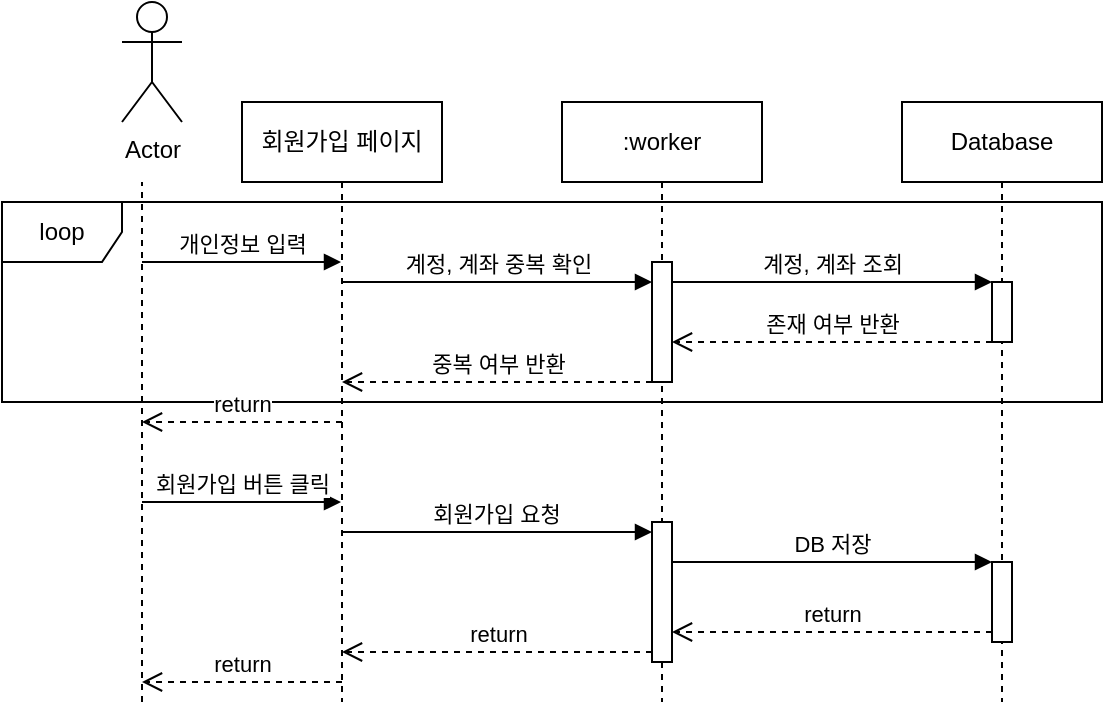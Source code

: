 <mxfile version="24.2.1" type="github" pages="6">
  <diagram name="1.1 회원가입" id="2YBvvXClWsGukQMizWep">
    <mxGraphModel dx="2004" dy="1614" grid="1" gridSize="10" guides="1" tooltips="1" connect="1" arrows="1" fold="1" page="1" pageScale="1" pageWidth="850" pageHeight="1100" math="0" shadow="0">
      <root>
        <mxCell id="0" />
        <mxCell id="1" parent="0" />
        <mxCell id="aM9ryv3xv72pqoxQDRHE-1" value="회원가입 페이지" style="shape=umlLifeline;perimeter=lifelinePerimeter;whiteSpace=wrap;html=1;container=0;dropTarget=0;collapsible=0;recursiveResize=0;outlineConnect=0;portConstraint=eastwest;newEdgeStyle={&quot;edgeStyle&quot;:&quot;elbowEdgeStyle&quot;,&quot;elbow&quot;:&quot;vertical&quot;,&quot;curved&quot;:0,&quot;rounded&quot;:0};" parent="1" vertex="1">
          <mxGeometry x="40" y="-40" width="100" height="300" as="geometry" />
        </mxCell>
        <mxCell id="aM9ryv3xv72pqoxQDRHE-5" value=":worker" style="shape=umlLifeline;perimeter=lifelinePerimeter;whiteSpace=wrap;html=1;container=0;dropTarget=0;collapsible=0;recursiveResize=0;outlineConnect=0;portConstraint=eastwest;newEdgeStyle={&quot;edgeStyle&quot;:&quot;elbowEdgeStyle&quot;,&quot;elbow&quot;:&quot;vertical&quot;,&quot;curved&quot;:0,&quot;rounded&quot;:0};" parent="1" vertex="1">
          <mxGeometry x="200" y="-40" width="100" height="300" as="geometry" />
        </mxCell>
        <mxCell id="ckNDyLoCHBgY_Wbh74-q-17" value="" style="html=1;points=[];perimeter=orthogonalPerimeter;outlineConnect=0;targetShapes=umlLifeline;portConstraint=eastwest;newEdgeStyle={&quot;edgeStyle&quot;:&quot;elbowEdgeStyle&quot;,&quot;elbow&quot;:&quot;vertical&quot;,&quot;curved&quot;:0,&quot;rounded&quot;:0};" vertex="1" parent="aM9ryv3xv72pqoxQDRHE-5">
          <mxGeometry x="45" y="80" width="10" height="60" as="geometry" />
        </mxCell>
        <mxCell id="ckNDyLoCHBgY_Wbh74-q-29" value="" style="html=1;points=[[0,0,0,0,5],[0,1,0,0,-5],[1,0,0,0,5],[1,1,0,0,-5]];perimeter=orthogonalPerimeter;outlineConnect=0;targetShapes=umlLifeline;portConstraint=eastwest;newEdgeStyle={&quot;curved&quot;:0,&quot;rounded&quot;:0};" vertex="1" parent="aM9ryv3xv72pqoxQDRHE-5">
          <mxGeometry x="45" y="210" width="10" height="70" as="geometry" />
        </mxCell>
        <mxCell id="ckNDyLoCHBgY_Wbh74-q-28" value="회원가입 버튼 클릭" style="html=1;verticalAlign=bottom;endArrow=block;curved=0;rounded=0;" edge="1" parent="aM9ryv3xv72pqoxQDRHE-5">
          <mxGeometry width="80" relative="1" as="geometry">
            <mxPoint x="-210" y="200" as="sourcePoint" />
            <mxPoint x="-110.5" y="200" as="targetPoint" />
          </mxGeometry>
        </mxCell>
        <mxCell id="ckNDyLoCHBgY_Wbh74-q-30" value="회원가입 요청" style="html=1;verticalAlign=bottom;endArrow=block;curved=0;rounded=0;entryX=0;entryY=0;entryDx=0;entryDy=5;" edge="1" target="ckNDyLoCHBgY_Wbh74-q-29" parent="aM9ryv3xv72pqoxQDRHE-5">
          <mxGeometry relative="1" as="geometry">
            <mxPoint x="-110.071" y="215" as="sourcePoint" />
          </mxGeometry>
        </mxCell>
        <mxCell id="ed0Q_3XIy1s2NTtVhkgW-1" value="Actor" style="shape=umlActor;verticalLabelPosition=bottom;verticalAlign=top;html=1;outlineConnect=0;" vertex="1" parent="1">
          <mxGeometry x="-20" y="-90" width="30" height="60" as="geometry" />
        </mxCell>
        <mxCell id="ckNDyLoCHBgY_Wbh74-q-7" value="" style="endArrow=none;dashed=1;html=1;rounded=0;" edge="1" parent="1">
          <mxGeometry width="50" height="50" relative="1" as="geometry">
            <mxPoint x="-10" y="260" as="sourcePoint" />
            <mxPoint x="-10" as="targetPoint" />
          </mxGeometry>
        </mxCell>
        <mxCell id="ckNDyLoCHBgY_Wbh74-q-10" value="Database" style="shape=umlLifeline;perimeter=lifelinePerimeter;whiteSpace=wrap;html=1;container=0;dropTarget=0;collapsible=0;recursiveResize=0;outlineConnect=0;portConstraint=eastwest;newEdgeStyle={&quot;edgeStyle&quot;:&quot;elbowEdgeStyle&quot;,&quot;elbow&quot;:&quot;vertical&quot;,&quot;curved&quot;:0,&quot;rounded&quot;:0};" vertex="1" parent="1">
          <mxGeometry x="370" y="-40" width="100" height="300" as="geometry" />
        </mxCell>
        <mxCell id="ckNDyLoCHBgY_Wbh74-q-23" value="" style="html=1;points=[];perimeter=orthogonalPerimeter;outlineConnect=0;targetShapes=umlLifeline;portConstraint=eastwest;newEdgeStyle={&quot;edgeStyle&quot;:&quot;elbowEdgeStyle&quot;,&quot;elbow&quot;:&quot;vertical&quot;,&quot;curved&quot;:0,&quot;rounded&quot;:0};" vertex="1" parent="ckNDyLoCHBgY_Wbh74-q-10">
          <mxGeometry x="45" y="90" width="10" height="30" as="geometry" />
        </mxCell>
        <mxCell id="ckNDyLoCHBgY_Wbh74-q-33" value="" style="html=1;points=[[0,0,0,0,5],[0,1,0,0,-5],[1,0,0,0,5],[1,1,0,0,-5]];perimeter=orthogonalPerimeter;outlineConnect=0;targetShapes=umlLifeline;portConstraint=eastwest;newEdgeStyle={&quot;curved&quot;:0,&quot;rounded&quot;:0};" vertex="1" parent="ckNDyLoCHBgY_Wbh74-q-10">
          <mxGeometry x="45" y="230" width="10" height="40" as="geometry" />
        </mxCell>
        <mxCell id="ckNDyLoCHBgY_Wbh74-q-15" value="개인정보 입력" style="html=1;verticalAlign=bottom;endArrow=block;curved=0;rounded=0;" edge="1" parent="1">
          <mxGeometry width="80" relative="1" as="geometry">
            <mxPoint x="-10" y="40" as="sourcePoint" />
            <mxPoint x="89.5" y="40" as="targetPoint" />
          </mxGeometry>
        </mxCell>
        <mxCell id="ckNDyLoCHBgY_Wbh74-q-20" value="계정, 계좌 중복 확인" style="html=1;verticalAlign=bottom;endArrow=block;curved=0;rounded=0;" edge="1" parent="1" target="ckNDyLoCHBgY_Wbh74-q-17">
          <mxGeometry width="80" relative="1" as="geometry">
            <mxPoint x="90" y="50" as="sourcePoint" />
            <mxPoint x="245" y="30" as="targetPoint" />
          </mxGeometry>
        </mxCell>
        <mxCell id="ckNDyLoCHBgY_Wbh74-q-22" value="계정, 계좌 조회" style="html=1;verticalAlign=bottom;endArrow=block;curved=0;rounded=0;" edge="1" parent="1">
          <mxGeometry width="80" relative="1" as="geometry">
            <mxPoint x="255" y="50" as="sourcePoint" />
            <mxPoint x="415" y="50" as="targetPoint" />
          </mxGeometry>
        </mxCell>
        <mxCell id="ckNDyLoCHBgY_Wbh74-q-24" value="존재 여부 반환" style="html=1;verticalAlign=bottom;endArrow=open;dashed=1;endSize=8;curved=0;rounded=0;" edge="1" parent="1">
          <mxGeometry relative="1" as="geometry">
            <mxPoint x="415" y="80" as="sourcePoint" />
            <mxPoint x="255" y="80" as="targetPoint" />
          </mxGeometry>
        </mxCell>
        <mxCell id="ckNDyLoCHBgY_Wbh74-q-25" value="중복 여부 반환" style="html=1;verticalAlign=bottom;endArrow=open;dashed=1;endSize=8;curved=0;rounded=0;" edge="1" parent="1">
          <mxGeometry relative="1" as="geometry">
            <mxPoint x="245" y="100" as="sourcePoint" />
            <mxPoint x="90" y="100" as="targetPoint" />
          </mxGeometry>
        </mxCell>
        <mxCell id="ckNDyLoCHBgY_Wbh74-q-27" value="loop" style="shape=umlFrame;whiteSpace=wrap;html=1;pointerEvents=0;" vertex="1" parent="1">
          <mxGeometry x="-80" y="10" width="550" height="100" as="geometry" />
        </mxCell>
        <mxCell id="ckNDyLoCHBgY_Wbh74-q-32" value="return" style="html=1;verticalAlign=bottom;endArrow=open;dashed=1;endSize=8;curved=0;rounded=0;" edge="1" parent="1">
          <mxGeometry relative="1" as="geometry">
            <mxPoint x="90" y="120" as="sourcePoint" />
            <mxPoint x="-10" y="120" as="targetPoint" />
          </mxGeometry>
        </mxCell>
        <mxCell id="ckNDyLoCHBgY_Wbh74-q-35" value="return" style="html=1;verticalAlign=bottom;endArrow=open;dashed=1;endSize=8;curved=0;rounded=0;exitX=0;exitY=1;exitDx=0;exitDy=-5;" edge="1" source="ckNDyLoCHBgY_Wbh74-q-33" parent="1" target="ckNDyLoCHBgY_Wbh74-q-29">
          <mxGeometry relative="1" as="geometry">
            <mxPoint x="345" y="245" as="targetPoint" />
          </mxGeometry>
        </mxCell>
        <mxCell id="ckNDyLoCHBgY_Wbh74-q-34" value="DB 저장" style="html=1;verticalAlign=bottom;endArrow=block;curved=0;rounded=0;entryX=0;entryY=0;entryDx=0;entryDy=5;exitX=1;exitY=0;exitDx=0;exitDy=5;exitPerimeter=0;" edge="1" parent="1">
          <mxGeometry relative="1" as="geometry">
            <mxPoint x="255" y="190" as="sourcePoint" />
            <mxPoint x="415" y="190" as="targetPoint" />
          </mxGeometry>
        </mxCell>
        <mxCell id="ckNDyLoCHBgY_Wbh74-q-31" value="return" style="html=1;verticalAlign=bottom;endArrow=open;dashed=1;endSize=8;curved=0;rounded=0;exitX=0;exitY=1;exitDx=0;exitDy=-5;" edge="1" source="ckNDyLoCHBgY_Wbh74-q-29" parent="1" target="aM9ryv3xv72pqoxQDRHE-1">
          <mxGeometry relative="1" as="geometry">
            <mxPoint x="89.929" y="245" as="targetPoint" />
          </mxGeometry>
        </mxCell>
        <mxCell id="ckNDyLoCHBgY_Wbh74-q-36" value="return" style="html=1;verticalAlign=bottom;endArrow=open;dashed=1;endSize=8;curved=0;rounded=0;" edge="1" parent="1">
          <mxGeometry relative="1" as="geometry">
            <mxPoint x="-10" y="250" as="targetPoint" />
            <mxPoint x="90" y="250" as="sourcePoint" />
          </mxGeometry>
        </mxCell>
      </root>
    </mxGraphModel>
  </diagram>
  <diagram id="SQ6tt-wiKdbiycdkhMV6" name="1.2 회원정보 수정">
    <mxGraphModel dx="1784" dy="1595" grid="1" gridSize="10" guides="1" tooltips="1" connect="1" arrows="1" fold="1" page="1" pageScale="1" pageWidth="827" pageHeight="1169" math="0" shadow="0">
      <root>
        <mxCell id="0" />
        <mxCell id="1" parent="0" />
        <mxCell id="_BMkVHDuaXssImeI2vgC-1" value="마이페이지" style="shape=umlLifeline;perimeter=lifelinePerimeter;whiteSpace=wrap;html=1;container=0;dropTarget=0;collapsible=0;recursiveResize=0;outlineConnect=0;portConstraint=eastwest;newEdgeStyle={&quot;edgeStyle&quot;:&quot;elbowEdgeStyle&quot;,&quot;elbow&quot;:&quot;vertical&quot;,&quot;curved&quot;:0,&quot;rounded&quot;:0};" vertex="1" parent="1">
          <mxGeometry x="40" y="-40" width="100" height="300" as="geometry" />
        </mxCell>
        <mxCell id="_BMkVHDuaXssImeI2vgC-2" value=":worker" style="shape=umlLifeline;perimeter=lifelinePerimeter;whiteSpace=wrap;html=1;container=0;dropTarget=0;collapsible=0;recursiveResize=0;outlineConnect=0;portConstraint=eastwest;newEdgeStyle={&quot;edgeStyle&quot;:&quot;elbowEdgeStyle&quot;,&quot;elbow&quot;:&quot;vertical&quot;,&quot;curved&quot;:0,&quot;rounded&quot;:0};" vertex="1" parent="1">
          <mxGeometry x="200" y="-40" width="100" height="310" as="geometry" />
        </mxCell>
        <mxCell id="_BMkVHDuaXssImeI2vgC-3" value="" style="html=1;points=[];perimeter=orthogonalPerimeter;outlineConnect=0;targetShapes=umlLifeline;portConstraint=eastwest;newEdgeStyle={&quot;edgeStyle&quot;:&quot;elbowEdgeStyle&quot;,&quot;elbow&quot;:&quot;vertical&quot;,&quot;curved&quot;:0,&quot;rounded&quot;:0};" vertex="1" parent="_BMkVHDuaXssImeI2vgC-2">
          <mxGeometry x="45" y="90" width="10" height="140" as="geometry" />
        </mxCell>
        <mxCell id="_BMkVHDuaXssImeI2vgC-4" value="Actor" style="shape=umlActor;verticalLabelPosition=bottom;verticalAlign=top;html=1;outlineConnect=0;" vertex="1" parent="1">
          <mxGeometry x="-20" y="-90" width="30" height="60" as="geometry" />
        </mxCell>
        <mxCell id="_BMkVHDuaXssImeI2vgC-5" value="" style="endArrow=none;dashed=1;html=1;rounded=0;" edge="1" parent="1">
          <mxGeometry width="50" height="50" relative="1" as="geometry">
            <mxPoint x="-10" y="260" as="sourcePoint" />
            <mxPoint x="-10" as="targetPoint" />
          </mxGeometry>
        </mxCell>
        <mxCell id="_BMkVHDuaXssImeI2vgC-6" value="Database" style="shape=umlLifeline;perimeter=lifelinePerimeter;whiteSpace=wrap;html=1;container=0;dropTarget=0;collapsible=0;recursiveResize=0;outlineConnect=0;portConstraint=eastwest;newEdgeStyle={&quot;edgeStyle&quot;:&quot;elbowEdgeStyle&quot;,&quot;elbow&quot;:&quot;vertical&quot;,&quot;curved&quot;:0,&quot;rounded&quot;:0};" vertex="1" parent="1">
          <mxGeometry x="370" y="-40" width="100" height="300" as="geometry" />
        </mxCell>
        <mxCell id="_BMkVHDuaXssImeI2vgC-7" value="" style="html=1;points=[];perimeter=orthogonalPerimeter;outlineConnect=0;targetShapes=umlLifeline;portConstraint=eastwest;newEdgeStyle={&quot;edgeStyle&quot;:&quot;elbowEdgeStyle&quot;,&quot;elbow&quot;:&quot;vertical&quot;,&quot;curved&quot;:0,&quot;rounded&quot;:0};" vertex="1" parent="_BMkVHDuaXssImeI2vgC-6">
          <mxGeometry x="45" y="100" width="10" height="30" as="geometry" />
        </mxCell>
        <mxCell id="_BMkVHDuaXssImeI2vgC-10" value="pw 일치 여부 및&lt;br&gt;중복 여부 확인" style="html=1;verticalAlign=bottom;endArrow=block;curved=0;rounded=0;" edge="1" parent="_BMkVHDuaXssImeI2vgC-6">
          <mxGeometry width="80" relative="1" as="geometry">
            <mxPoint x="-115" y="100" as="sourcePoint" />
            <mxPoint x="45" y="100" as="targetPoint" />
          </mxGeometry>
        </mxCell>
        <mxCell id="_BMkVHDuaXssImeI2vgC-11" value="일치 여부 반환" style="html=1;verticalAlign=bottom;endArrow=open;dashed=1;endSize=8;curved=0;rounded=0;" edge="1" parent="_BMkVHDuaXssImeI2vgC-6">
          <mxGeometry relative="1" as="geometry">
            <mxPoint x="45" y="130" as="sourcePoint" />
            <mxPoint x="-115" y="130" as="targetPoint" />
          </mxGeometry>
        </mxCell>
        <mxCell id="_BMkVHDuaXssImeI2vgC-18" value="" style="html=1;points=[[0,0,0,0,5],[0,1,0,0,-5],[1,0,0,0,5],[1,1,0,0,-5]];perimeter=orthogonalPerimeter;outlineConnect=0;targetShapes=umlLifeline;portConstraint=eastwest;newEdgeStyle={&quot;curved&quot;:0,&quot;rounded&quot;:0};" vertex="1" parent="_BMkVHDuaXssImeI2vgC-6">
          <mxGeometry x="45" y="180" width="10" height="40" as="geometry" />
        </mxCell>
        <mxCell id="_BMkVHDuaXssImeI2vgC-8" value="변경 정보 및 &lt;br&gt;기존 pw 입력" style="html=1;verticalAlign=bottom;endArrow=block;curved=0;rounded=0;" edge="1" parent="1">
          <mxGeometry x="-0.001" width="80" relative="1" as="geometry">
            <mxPoint x="-10" y="40" as="sourcePoint" />
            <mxPoint x="89.5" y="40" as="targetPoint" />
            <mxPoint as="offset" />
          </mxGeometry>
        </mxCell>
        <mxCell id="_BMkVHDuaXssImeI2vgC-9" value="입력한 정보 확인" style="html=1;verticalAlign=bottom;endArrow=block;curved=0;rounded=0;" edge="1" parent="1">
          <mxGeometry width="80" relative="1" as="geometry">
            <mxPoint x="90" y="50" as="sourcePoint" />
            <mxPoint x="245" y="50" as="targetPoint" />
          </mxGeometry>
        </mxCell>
        <mxCell id="_BMkVHDuaXssImeI2vgC-13" value="return" style="html=1;verticalAlign=bottom;endArrow=open;dashed=1;endSize=8;curved=0;rounded=0;" edge="1" parent="1">
          <mxGeometry relative="1" as="geometry">
            <mxPoint x="90" y="210" as="sourcePoint" />
            <mxPoint x="-10" y="210" as="targetPoint" />
          </mxGeometry>
        </mxCell>
        <mxCell id="_BMkVHDuaXssImeI2vgC-15" value="loop" style="shape=umlFrame;whiteSpace=wrap;html=1;pointerEvents=0;" vertex="1" parent="1">
          <mxGeometry x="-90" y="10" width="570" height="100" as="geometry" />
        </mxCell>
        <mxCell id="_BMkVHDuaXssImeI2vgC-16" value="return" style="html=1;verticalAlign=bottom;endArrow=open;dashed=1;endSize=8;curved=0;rounded=0;" edge="1" parent="1">
          <mxGeometry relative="1" as="geometry">
            <mxPoint x="245" y="190" as="sourcePoint" />
            <mxPoint x="89.929" y="190" as="targetPoint" />
          </mxGeometry>
        </mxCell>
        <mxCell id="_BMkVHDuaXssImeI2vgC-17" value="변경사항 적용" style="html=1;verticalAlign=bottom;endArrow=block;curved=0;rounded=0;" edge="1" parent="1" target="_BMkVHDuaXssImeI2vgC-3">
          <mxGeometry width="80" relative="1" as="geometry">
            <mxPoint x="90" y="130" as="sourcePoint" />
            <mxPoint x="250" y="130" as="targetPoint" />
          </mxGeometry>
        </mxCell>
        <mxCell id="_BMkVHDuaXssImeI2vgC-19" value="번경사항 저장" style="html=1;verticalAlign=bottom;endArrow=block;curved=0;rounded=0;entryX=0;entryY=0;entryDx=0;entryDy=5;" edge="1" target="_BMkVHDuaXssImeI2vgC-18" parent="1" source="_BMkVHDuaXssImeI2vgC-3">
          <mxGeometry relative="1" as="geometry">
            <mxPoint x="355" y="135" as="sourcePoint" />
            <mxPoint as="offset" />
          </mxGeometry>
        </mxCell>
        <mxCell id="_BMkVHDuaXssImeI2vgC-20" value="return" style="html=1;verticalAlign=bottom;endArrow=open;dashed=1;endSize=8;curved=0;rounded=0;exitX=0;exitY=1;exitDx=0;exitDy=-5;" edge="1" source="_BMkVHDuaXssImeI2vgC-18" parent="1" target="_BMkVHDuaXssImeI2vgC-3">
          <mxGeometry relative="1" as="geometry">
            <mxPoint x="355" y="205" as="targetPoint" />
          </mxGeometry>
        </mxCell>
      </root>
    </mxGraphModel>
  </diagram>
  <diagram id="-i3My-iQJWL3KqFNr2Cl" name="1.3 자격증 등록">
    <mxGraphModel dx="1981" dy="1683" grid="1" gridSize="10" guides="1" tooltips="1" connect="1" arrows="1" fold="1" page="1" pageScale="1" pageWidth="827" pageHeight="1169" math="0" shadow="0">
      <root>
        <mxCell id="0" />
        <mxCell id="1" parent="0" />
        <mxCell id="9bwsySosoDlY9AkVrPqH-1" value="마이페이지" style="shape=umlLifeline;perimeter=lifelinePerimeter;whiteSpace=wrap;html=1;container=0;dropTarget=0;collapsible=0;recursiveResize=0;outlineConnect=0;portConstraint=eastwest;newEdgeStyle={&quot;edgeStyle&quot;:&quot;elbowEdgeStyle&quot;,&quot;elbow&quot;:&quot;vertical&quot;,&quot;curved&quot;:0,&quot;rounded&quot;:0};" vertex="1" parent="1">
          <mxGeometry x="40" y="-40" width="100" height="390" as="geometry" />
        </mxCell>
        <mxCell id="9bwsySosoDlY9AkVrPqH-2" value=":certification" style="shape=umlLifeline;perimeter=lifelinePerimeter;whiteSpace=wrap;html=1;container=0;dropTarget=0;collapsible=0;recursiveResize=0;outlineConnect=0;portConstraint=eastwest;newEdgeStyle={&quot;edgeStyle&quot;:&quot;elbowEdgeStyle&quot;,&quot;elbow&quot;:&quot;vertical&quot;,&quot;curved&quot;:0,&quot;rounded&quot;:0};" vertex="1" parent="1">
          <mxGeometry x="210" y="-40" width="100" height="390" as="geometry" />
        </mxCell>
        <mxCell id="9bwsySosoDlY9AkVrPqH-3" value="" style="html=1;points=[[0,0,0,0,5],[0,1,0,0,-5],[1,0,0,0,5],[1,1,0,0,-5]];perimeter=orthogonalPerimeter;outlineConnect=0;targetShapes=umlLifeline;portConstraint=eastwest;newEdgeStyle={&quot;curved&quot;:0,&quot;rounded&quot;:0};" vertex="1" parent="9bwsySosoDlY9AkVrPqH-2">
          <mxGeometry x="45" y="150" width="10" height="60" as="geometry" />
        </mxCell>
        <mxCell id="9bwsySosoDlY9AkVrPqH-27" value="" style="html=1;points=[[0,0,0,0,5],[0,1,0,0,-5],[1,0,0,0,5],[1,1,0,0,-5]];perimeter=orthogonalPerimeter;outlineConnect=0;targetShapes=umlLifeline;portConstraint=eastwest;newEdgeStyle={&quot;curved&quot;:0,&quot;rounded&quot;:0};" vertex="1" parent="9bwsySosoDlY9AkVrPqH-2">
          <mxGeometry x="45" y="270" width="10" height="80" as="geometry" />
        </mxCell>
        <mxCell id="9bwsySosoDlY9AkVrPqH-4" value="Actor" style="shape=umlActor;verticalLabelPosition=bottom;verticalAlign=top;html=1;outlineConnect=0;" vertex="1" parent="1">
          <mxGeometry x="-50" y="-90" width="30" height="60" as="geometry" />
        </mxCell>
        <mxCell id="9bwsySosoDlY9AkVrPqH-5" value="" style="endArrow=none;dashed=1;html=1;rounded=0;" edge="1" parent="1">
          <mxGeometry width="50" height="50" relative="1" as="geometry">
            <mxPoint x="-40" y="350" as="sourcePoint" />
            <mxPoint x="-40" as="targetPoint" />
          </mxGeometry>
        </mxCell>
        <mxCell id="9bwsySosoDlY9AkVrPqH-6" value="Database" style="shape=umlLifeline;whiteSpace=wrap;html=1;container=0;dropTarget=0;collapsible=0;recursiveResize=0;outlineConnect=0;portConstraint=eastwest;newEdgeStyle={&quot;curved&quot;:0,&quot;rounded&quot;:0};points=[[0,0,0,0,5],[0,1,0,0,-5],[1,0,0,0,5],[1,1,0,0,-5]];perimeter=rectanglePerimeter;targetShapes=umlLifeline;participant=label;" vertex="1" parent="1">
          <mxGeometry x="490" y="-40" width="100" height="350" as="geometry" />
        </mxCell>
        <mxCell id="9bwsySosoDlY9AkVrPqH-21" value="" style="html=1;points=[[0,0,0,0,5],[0,1,0,0,-5],[1,0,0,0,5],[1,1,0,0,-5]];perimeter=orthogonalPerimeter;outlineConnect=0;targetShapes=umlLifeline;portConstraint=eastwest;newEdgeStyle={&quot;curved&quot;:0,&quot;rounded&quot;:0};" vertex="1" parent="9bwsySosoDlY9AkVrPqH-6">
          <mxGeometry x="45" y="160" width="10" height="40" as="geometry" />
        </mxCell>
        <mxCell id="9bwsySosoDlY9AkVrPqH-33" value="" style="html=1;points=[[0,0,0,0,5],[0,1,0,0,-5],[1,0,0,0,5],[1,1,0,0,-5]];perimeter=orthogonalPerimeter;outlineConnect=0;targetShapes=umlLifeline;portConstraint=eastwest;newEdgeStyle={&quot;curved&quot;:0,&quot;rounded&quot;:0};" vertex="1" parent="9bwsySosoDlY9AkVrPqH-6">
          <mxGeometry x="45" y="300" width="10" height="30" as="geometry" />
        </mxCell>
        <mxCell id="9bwsySosoDlY9AkVrPqH-8" value="&#39;나의 자격증&#39; 클릭" style="html=1;verticalAlign=bottom;endArrow=block;curved=0;rounded=0;" edge="1" parent="1">
          <mxGeometry width="80" relative="1" as="geometry">
            <mxPoint x="-40" y="30" as="sourcePoint" />
            <mxPoint x="89.5" y="30" as="targetPoint" />
          </mxGeometry>
        </mxCell>
        <mxCell id="9bwsySosoDlY9AkVrPqH-9" value="자격증 정보 이동" style="html=1;verticalAlign=bottom;endArrow=block;curved=0;rounded=0;" edge="1" parent="1">
          <mxGeometry width="80" relative="1" as="geometry">
            <mxPoint x="90" y="60" as="sourcePoint" />
            <mxPoint x="-40" y="60" as="targetPoint" />
          </mxGeometry>
        </mxCell>
        <mxCell id="9bwsySosoDlY9AkVrPqH-10" value="자격증 조회" style="html=1;verticalAlign=bottom;endArrow=block;curved=0;rounded=0;" edge="1" parent="1" target="9bwsySosoDlY9AkVrPqH-1">
          <mxGeometry width="80" relative="1" as="geometry">
            <mxPoint x="-40" y="100" as="sourcePoint" />
            <mxPoint x="40" y="100" as="targetPoint" />
          </mxGeometry>
        </mxCell>
        <mxCell id="9bwsySosoDlY9AkVrPqH-11" value="자격증 목록 조회 요청" style="html=1;verticalAlign=bottom;endArrow=block;curved=0;rounded=0;entryX=0;entryY=0;entryDx=0;entryDy=5;" edge="1" parent="1" source="9bwsySosoDlY9AkVrPqH-1" target="9bwsySosoDlY9AkVrPqH-3">
          <mxGeometry relative="1" as="geometry">
            <mxPoint x="175" y="115" as="sourcePoint" />
          </mxGeometry>
        </mxCell>
        <mxCell id="9bwsySosoDlY9AkVrPqH-12" value="자격증 목록 반환" style="html=1;verticalAlign=bottom;endArrow=open;dashed=1;endSize=8;curved=0;rounded=0;exitX=0;exitY=1;exitDx=0;exitDy=-5;" edge="1" parent="1" source="9bwsySosoDlY9AkVrPqH-3" target="9bwsySosoDlY9AkVrPqH-1">
          <mxGeometry relative="1" as="geometry">
            <mxPoint x="175" y="185" as="targetPoint" />
          </mxGeometry>
        </mxCell>
        <mxCell id="9bwsySosoDlY9AkVrPqH-17" value=":worker" style="shape=umlLifeline;perimeter=lifelinePerimeter;whiteSpace=wrap;html=1;container=0;dropTarget=0;collapsible=0;recursiveResize=0;outlineConnect=0;portConstraint=eastwest;newEdgeStyle={&quot;edgeStyle&quot;:&quot;elbowEdgeStyle&quot;,&quot;elbow&quot;:&quot;vertical&quot;,&quot;curved&quot;:0,&quot;rounded&quot;:0};" vertex="1" parent="1">
          <mxGeometry x="370" y="190" width="100" height="130" as="geometry" />
        </mxCell>
        <mxCell id="9bwsySosoDlY9AkVrPqH-30" value="" style="html=1;points=[[0,0,0,0,5],[0,1,0,0,-5],[1,0,0,0,5],[1,1,0,0,-5]];perimeter=orthogonalPerimeter;outlineConnect=0;targetShapes=umlLifeline;portConstraint=eastwest;newEdgeStyle={&quot;curved&quot;:0,&quot;rounded&quot;:0};" vertex="1" parent="9bwsySosoDlY9AkVrPqH-17">
          <mxGeometry x="45" y="60" width="10" height="50" as="geometry" />
        </mxCell>
        <mxCell id="9bwsySosoDlY9AkVrPqH-22" value="자격증 목록 조회" style="html=1;verticalAlign=bottom;endArrow=block;curved=0;rounded=0;entryX=0;entryY=0;entryDx=0;entryDy=5;" edge="1" target="9bwsySosoDlY9AkVrPqH-21" parent="1" source="9bwsySosoDlY9AkVrPqH-3">
          <mxGeometry relative="1" as="geometry">
            <mxPoint x="410" y="80" as="sourcePoint" />
          </mxGeometry>
        </mxCell>
        <mxCell id="9bwsySosoDlY9AkVrPqH-23" value="return" style="html=1;verticalAlign=bottom;endArrow=open;dashed=1;endSize=8;curved=0;rounded=0;exitX=0;exitY=1;exitDx=0;exitDy=-5;" edge="1" source="9bwsySosoDlY9AkVrPqH-21" parent="1" target="9bwsySosoDlY9AkVrPqH-3">
          <mxGeometry relative="1" as="geometry">
            <mxPoint x="410" y="150" as="targetPoint" />
          </mxGeometry>
        </mxCell>
        <mxCell id="9bwsySosoDlY9AkVrPqH-24" value="show" style="html=1;verticalAlign=bottom;endArrow=open;dashed=1;endSize=8;curved=0;rounded=0;" edge="1" parent="1">
          <mxGeometry relative="1" as="geometry">
            <mxPoint x="90" y="180" as="sourcePoint" />
            <mxPoint x="-40" y="180" as="targetPoint" />
          </mxGeometry>
        </mxCell>
        <mxCell id="9bwsySosoDlY9AkVrPqH-26" value="자격증 선택" style="html=1;verticalAlign=bottom;endArrow=block;curved=0;rounded=0;" edge="1" parent="1">
          <mxGeometry width="80" relative="1" as="geometry">
            <mxPoint x="-40" y="220" as="sourcePoint" />
            <mxPoint x="90" y="220" as="targetPoint" />
          </mxGeometry>
        </mxCell>
        <mxCell id="9bwsySosoDlY9AkVrPqH-29" value="return" style="html=1;verticalAlign=bottom;endArrow=open;dashed=1;endSize=8;curved=0;rounded=0;exitX=0;exitY=1;exitDx=0;exitDy=-5;" edge="1" source="9bwsySosoDlY9AkVrPqH-27" parent="1" target="9bwsySosoDlY9AkVrPqH-1">
          <mxGeometry relative="1" as="geometry">
            <mxPoint x="175" y="265" as="targetPoint" />
          </mxGeometry>
        </mxCell>
        <mxCell id="9bwsySosoDlY9AkVrPqH-28" value="자격증 조회" style="html=1;verticalAlign=bottom;endArrow=block;curved=0;rounded=0;entryX=0;entryY=0;entryDx=0;entryDy=5;" edge="1" target="9bwsySosoDlY9AkVrPqH-27" parent="1" source="9bwsySosoDlY9AkVrPqH-1">
          <mxGeometry relative="1" as="geometry">
            <mxPoint x="175" y="195" as="sourcePoint" />
          </mxGeometry>
        </mxCell>
        <mxCell id="9bwsySosoDlY9AkVrPqH-31" value="해당 회원에 자격증 추가" style="html=1;verticalAlign=bottom;endArrow=block;curved=0;rounded=0;entryX=0;entryY=0;entryDx=0;entryDy=5;" edge="1" target="9bwsySosoDlY9AkVrPqH-30" parent="1" source="9bwsySosoDlY9AkVrPqH-27">
          <mxGeometry relative="1" as="geometry">
            <mxPoint x="315" y="255" as="sourcePoint" />
          </mxGeometry>
        </mxCell>
        <mxCell id="9bwsySosoDlY9AkVrPqH-32" value="return" style="html=1;verticalAlign=bottom;endArrow=open;dashed=1;endSize=8;curved=0;rounded=0;exitX=0;exitY=1;exitDx=0;exitDy=-5;" edge="1" source="9bwsySosoDlY9AkVrPqH-30" parent="1" target="9bwsySosoDlY9AkVrPqH-27">
          <mxGeometry relative="1" as="geometry">
            <mxPoint x="320" y="290" as="targetPoint" />
          </mxGeometry>
        </mxCell>
        <mxCell id="9bwsySosoDlY9AkVrPqH-34" value="회원에 자격증&lt;br&gt;정보 저장" style="html=1;verticalAlign=bottom;endArrow=block;curved=0;rounded=0;entryX=0;entryY=0;entryDx=0;entryDy=5;" edge="1" target="9bwsySosoDlY9AkVrPqH-33" parent="1" source="9bwsySosoDlY9AkVrPqH-30">
          <mxGeometry relative="1" as="geometry">
            <mxPoint x="465" y="265" as="sourcePoint" />
          </mxGeometry>
        </mxCell>
        <mxCell id="9bwsySosoDlY9AkVrPqH-35" value="return" style="html=1;verticalAlign=bottom;endArrow=open;dashed=1;endSize=8;curved=0;rounded=0;exitX=0;exitY=1;exitDx=0;exitDy=-5;" edge="1" source="9bwsySosoDlY9AkVrPqH-33" parent="1" target="9bwsySosoDlY9AkVrPqH-30">
          <mxGeometry relative="1" as="geometry">
            <mxPoint x="465" y="335" as="targetPoint" />
          </mxGeometry>
        </mxCell>
        <mxCell id="9bwsySosoDlY9AkVrPqH-37" value="return" style="html=1;verticalAlign=bottom;endArrow=open;dashed=1;endSize=8;curved=0;rounded=0;" edge="1" parent="1">
          <mxGeometry x="-0.003" relative="1" as="geometry">
            <mxPoint x="90" y="330" as="sourcePoint" />
            <mxPoint x="-40" y="330" as="targetPoint" />
            <mxPoint as="offset" />
          </mxGeometry>
        </mxCell>
      </root>
    </mxGraphModel>
  </diagram>
  <diagram id="GWzl4jGDgIThn4sj-1cx" name="1.4 등록한 자격증 삭제">
    <mxGraphModel dx="1784" dy="1595" grid="1" gridSize="10" guides="1" tooltips="1" connect="1" arrows="1" fold="1" page="1" pageScale="1" pageWidth="827" pageHeight="1169" math="0" shadow="0">
      <root>
        <mxCell id="0" />
        <mxCell id="1" parent="0" />
        <mxCell id="kvHhIxwmBRfnykGE0e7Z-1" value="마이페이지" style="shape=umlLifeline;perimeter=lifelinePerimeter;whiteSpace=wrap;html=1;container=0;dropTarget=0;collapsible=0;recursiveResize=0;outlineConnect=0;portConstraint=eastwest;newEdgeStyle={&quot;edgeStyle&quot;:&quot;elbowEdgeStyle&quot;,&quot;elbow&quot;:&quot;vertical&quot;,&quot;curved&quot;:0,&quot;rounded&quot;:0};" vertex="1" parent="1">
          <mxGeometry x="40" y="-40" width="100" height="560" as="geometry" />
        </mxCell>
        <mxCell id="kvHhIxwmBRfnykGE0e7Z-2" value=":certification" style="shape=umlLifeline;perimeter=lifelinePerimeter;whiteSpace=wrap;html=1;container=0;dropTarget=0;collapsible=0;recursiveResize=0;outlineConnect=0;portConstraint=eastwest;newEdgeStyle={&quot;edgeStyle&quot;:&quot;elbowEdgeStyle&quot;,&quot;elbow&quot;:&quot;vertical&quot;,&quot;curved&quot;:0,&quot;rounded&quot;:0};" vertex="1" parent="1">
          <mxGeometry x="350" y="-40" width="100" height="560" as="geometry" />
        </mxCell>
        <mxCell id="kvHhIxwmBRfnykGE0e7Z-35" value="" style="html=1;points=[[0,0,0,0,5],[0,1,0,0,-5],[1,0,0,0,5],[1,1,0,0,-5]];perimeter=orthogonalPerimeter;outlineConnect=0;targetShapes=umlLifeline;portConstraint=eastwest;newEdgeStyle={&quot;curved&quot;:0,&quot;rounded&quot;:0};" vertex="1" parent="kvHhIxwmBRfnykGE0e7Z-2">
          <mxGeometry x="45" y="171.25" width="10" height="58.75" as="geometry" />
        </mxCell>
        <mxCell id="kvHhIxwmBRfnykGE0e7Z-36" value="등록한 자격증 정보 조회" style="html=1;verticalAlign=bottom;endArrow=block;curved=0;rounded=0;entryX=0;entryY=0;entryDx=0;entryDy=5;" edge="1" target="kvHhIxwmBRfnykGE0e7Z-35" parent="kvHhIxwmBRfnykGE0e7Z-2">
          <mxGeometry relative="1" as="geometry">
            <mxPoint x="-95" y="176.25" as="sourcePoint" />
          </mxGeometry>
        </mxCell>
        <mxCell id="kvHhIxwmBRfnykGE0e7Z-5" value="Actor" style="shape=umlActor;verticalLabelPosition=bottom;verticalAlign=top;html=1;outlineConnect=0;" vertex="1" parent="1">
          <mxGeometry x="-50" y="-90" width="30" height="60" as="geometry" />
        </mxCell>
        <mxCell id="kvHhIxwmBRfnykGE0e7Z-6" value="" style="endArrow=none;dashed=1;html=1;rounded=0;" edge="1" parent="1">
          <mxGeometry width="50" height="50" relative="1" as="geometry">
            <mxPoint x="-40" y="520" as="sourcePoint" />
            <mxPoint x="-40" as="targetPoint" />
          </mxGeometry>
        </mxCell>
        <mxCell id="kvHhIxwmBRfnykGE0e7Z-7" value="Database" style="shape=umlLifeline;whiteSpace=wrap;html=1;container=0;dropTarget=0;collapsible=0;recursiveResize=0;outlineConnect=0;portConstraint=eastwest;newEdgeStyle={&quot;curved&quot;:0,&quot;rounded&quot;:0};points=[[0,0,0,0,5],[0,1,0,0,-5],[1,0,0,0,5],[1,1,0,0,-5]];perimeter=rectanglePerimeter;targetShapes=umlLifeline;participant=label;" vertex="1" parent="1">
          <mxGeometry x="490" y="-40" width="100" height="560" as="geometry" />
        </mxCell>
        <mxCell id="kvHhIxwmBRfnykGE0e7Z-38" value="" style="html=1;points=[[0,0,0,0,5],[0,1,0,0,-5],[1,0,0,0,5],[1,1,0,0,-5]];perimeter=orthogonalPerimeter;outlineConnect=0;targetShapes=umlLifeline;portConstraint=eastwest;newEdgeStyle={&quot;curved&quot;:0,&quot;rounded&quot;:0};" vertex="1" parent="kvHhIxwmBRfnykGE0e7Z-7">
          <mxGeometry x="45" y="183.13" width="10" height="35" as="geometry" />
        </mxCell>
        <mxCell id="kvHhIxwmBRfnykGE0e7Z-46" value="" style="html=1;points=[[0,0,0,0,5],[0,1,0,0,-5],[1,0,0,0,5],[1,1,0,0,-5]];perimeter=orthogonalPerimeter;outlineConnect=0;targetShapes=umlLifeline;portConstraint=eastwest;newEdgeStyle={&quot;curved&quot;:0,&quot;rounded&quot;:0};" vertex="1" parent="kvHhIxwmBRfnykGE0e7Z-7">
          <mxGeometry x="45" y="340" width="10" height="50" as="geometry" />
        </mxCell>
        <mxCell id="kvHhIxwmBRfnykGE0e7Z-10" value="&#39;나의 자격증&#39; 클릭" style="html=1;verticalAlign=bottom;endArrow=block;curved=0;rounded=0;" edge="1" parent="1">
          <mxGeometry width="80" relative="1" as="geometry">
            <mxPoint x="-40" y="30" as="sourcePoint" />
            <mxPoint x="89.5" y="30" as="targetPoint" />
          </mxGeometry>
        </mxCell>
        <mxCell id="kvHhIxwmBRfnykGE0e7Z-11" value="자격증 정보 이동" style="html=1;verticalAlign=bottom;endArrow=block;curved=0;rounded=0;" edge="1" parent="1">
          <mxGeometry width="80" relative="1" as="geometry">
            <mxPoint x="90" y="60" as="sourcePoint" />
            <mxPoint x="-40" y="60" as="targetPoint" />
          </mxGeometry>
        </mxCell>
        <mxCell id="kvHhIxwmBRfnykGE0e7Z-28" value=":worker" style="shape=umlLifeline;perimeter=lifelinePerimeter;whiteSpace=wrap;html=1;container=0;dropTarget=0;collapsible=0;recursiveResize=0;outlineConnect=0;portConstraint=eastwest;newEdgeStyle={&quot;edgeStyle&quot;:&quot;elbowEdgeStyle&quot;,&quot;elbow&quot;:&quot;vertical&quot;,&quot;curved&quot;:0,&quot;rounded&quot;:0};" vertex="1" parent="1">
          <mxGeometry x="200" y="-40" width="100" height="560" as="geometry" />
        </mxCell>
        <mxCell id="kvHhIxwmBRfnykGE0e7Z-32" value="" style="html=1;points=[[0,0,0,0,5],[0,1,0,0,-5],[1,0,0,0,5],[1,1,0,0,-5]];perimeter=orthogonalPerimeter;outlineConnect=0;targetShapes=umlLifeline;portConstraint=eastwest;newEdgeStyle={&quot;curved&quot;:0,&quot;rounded&quot;:0};" vertex="1" parent="kvHhIxwmBRfnykGE0e7Z-28">
          <mxGeometry x="45" y="155" width="10" height="95" as="geometry" />
        </mxCell>
        <mxCell id="kvHhIxwmBRfnykGE0e7Z-43" value="" style="html=1;points=[[0,0,0,0,5],[0,1,0,0,-5],[1,0,0,0,5],[1,1,0,0,-5]];perimeter=orthogonalPerimeter;outlineConnect=0;targetShapes=umlLifeline;portConstraint=eastwest;newEdgeStyle={&quot;curved&quot;:0,&quot;rounded&quot;:0};" vertex="1" parent="kvHhIxwmBRfnykGE0e7Z-28">
          <mxGeometry x="45" y="330" width="10" height="80" as="geometry" />
        </mxCell>
        <mxCell id="kvHhIxwmBRfnykGE0e7Z-29" value="등록한 자격증 조회" style="html=1;verticalAlign=bottom;endArrow=block;curved=0;rounded=0;" edge="1" parent="1">
          <mxGeometry width="80" relative="1" as="geometry">
            <mxPoint x="-40" y="100" as="sourcePoint" />
            <mxPoint x="89.5" y="100" as="targetPoint" />
          </mxGeometry>
        </mxCell>
        <mxCell id="kvHhIxwmBRfnykGE0e7Z-33" value="등록한 자격증 조회" style="html=1;verticalAlign=bottom;endArrow=block;curved=0;rounded=0;entryX=0;entryY=0;entryDx=0;entryDy=5;" edge="1" target="kvHhIxwmBRfnykGE0e7Z-32" parent="1" source="kvHhIxwmBRfnykGE0e7Z-1">
          <mxGeometry relative="1" as="geometry">
            <mxPoint x="140" y="85" as="sourcePoint" />
          </mxGeometry>
        </mxCell>
        <mxCell id="kvHhIxwmBRfnykGE0e7Z-34" value="return" style="html=1;verticalAlign=bottom;endArrow=open;dashed=1;endSize=8;curved=0;rounded=0;exitX=0;exitY=1;exitDx=0;exitDy=-5;" edge="1" source="kvHhIxwmBRfnykGE0e7Z-32" parent="1" target="kvHhIxwmBRfnykGE0e7Z-1">
          <mxGeometry relative="1" as="geometry">
            <mxPoint x="140" y="155" as="targetPoint" />
          </mxGeometry>
        </mxCell>
        <mxCell id="kvHhIxwmBRfnykGE0e7Z-37" value="return" style="html=1;verticalAlign=bottom;endArrow=open;dashed=1;endSize=8;curved=0;rounded=0;exitX=0;exitY=1;exitDx=0;exitDy=-5;" edge="1" source="kvHhIxwmBRfnykGE0e7Z-35" parent="1" target="kvHhIxwmBRfnykGE0e7Z-32">
          <mxGeometry relative="1" as="geometry">
            <mxPoint x="255.43" y="173.75" as="targetPoint" />
          </mxGeometry>
        </mxCell>
        <mxCell id="kvHhIxwmBRfnykGE0e7Z-39" value="자격증 정보 조회" style="html=1;verticalAlign=bottom;endArrow=block;curved=0;rounded=0;entryX=0;entryY=0;entryDx=0;entryDy=5;" edge="1" target="kvHhIxwmBRfnykGE0e7Z-38" parent="1" source="kvHhIxwmBRfnykGE0e7Z-35">
          <mxGeometry x="0.004" relative="1" as="geometry">
            <mxPoint x="465" y="120" as="sourcePoint" />
            <mxPoint as="offset" />
          </mxGeometry>
        </mxCell>
        <mxCell id="kvHhIxwmBRfnykGE0e7Z-40" value="return" style="html=1;verticalAlign=bottom;endArrow=open;dashed=1;endSize=8;curved=0;rounded=0;exitX=0;exitY=1;exitDx=0;exitDy=-5;" edge="1" source="kvHhIxwmBRfnykGE0e7Z-38" parent="1" target="kvHhIxwmBRfnykGE0e7Z-35">
          <mxGeometry relative="1" as="geometry">
            <mxPoint x="465" y="190" as="targetPoint" />
          </mxGeometry>
        </mxCell>
        <mxCell id="kvHhIxwmBRfnykGE0e7Z-41" value="show" style="html=1;verticalAlign=bottom;endArrow=open;dashed=1;endSize=8;curved=0;rounded=0;" edge="1" parent="1" source="kvHhIxwmBRfnykGE0e7Z-1">
          <mxGeometry relative="1" as="geometry">
            <mxPoint x="40" y="230" as="sourcePoint" />
            <mxPoint x="-40" y="230" as="targetPoint" />
          </mxGeometry>
        </mxCell>
        <mxCell id="kvHhIxwmBRfnykGE0e7Z-42" value="삭제할 자격증 선택" style="html=1;verticalAlign=bottom;endArrow=block;curved=0;rounded=0;" edge="1" parent="1" target="kvHhIxwmBRfnykGE0e7Z-1">
          <mxGeometry width="80" relative="1" as="geometry">
            <mxPoint x="-40" y="280" as="sourcePoint" />
            <mxPoint x="40" y="280" as="targetPoint" />
          </mxGeometry>
        </mxCell>
        <mxCell id="kvHhIxwmBRfnykGE0e7Z-44" value="자격증 등록 해제" style="html=1;verticalAlign=bottom;endArrow=block;curved=0;rounded=0;entryX=0;entryY=0;entryDx=0;entryDy=5;" edge="1" target="kvHhIxwmBRfnykGE0e7Z-43" parent="1" source="kvHhIxwmBRfnykGE0e7Z-1">
          <mxGeometry relative="1" as="geometry">
            <mxPoint x="175" y="275" as="sourcePoint" />
          </mxGeometry>
        </mxCell>
        <mxCell id="kvHhIxwmBRfnykGE0e7Z-45" value="return" style="html=1;verticalAlign=bottom;endArrow=open;dashed=1;endSize=8;curved=0;rounded=0;exitX=0;exitY=1;exitDx=0;exitDy=-5;" edge="1" source="kvHhIxwmBRfnykGE0e7Z-43" parent="1" target="kvHhIxwmBRfnykGE0e7Z-1">
          <mxGeometry relative="1" as="geometry">
            <mxPoint x="175" y="345" as="targetPoint" />
          </mxGeometry>
        </mxCell>
        <mxCell id="kvHhIxwmBRfnykGE0e7Z-48" value="return" style="html=1;verticalAlign=bottom;endArrow=open;dashed=1;endSize=8;curved=0;rounded=0;exitX=0;exitY=1;exitDx=0;exitDy=-5;" edge="1" source="kvHhIxwmBRfnykGE0e7Z-46" parent="1" target="kvHhIxwmBRfnykGE0e7Z-43">
          <mxGeometry relative="1" as="geometry">
            <mxPoint x="465" y="365" as="targetPoint" />
          </mxGeometry>
        </mxCell>
        <mxCell id="kvHhIxwmBRfnykGE0e7Z-47" value=":worker의 :certification&lt;br&gt;외래키 삭제" style="html=1;verticalAlign=bottom;endArrow=block;curved=0;rounded=0;entryX=0;entryY=0;entryDx=0;entryDy=5;" edge="1" target="kvHhIxwmBRfnykGE0e7Z-46" parent="1" source="kvHhIxwmBRfnykGE0e7Z-43">
          <mxGeometry relative="1" as="geometry">
            <mxPoint x="465" y="295" as="sourcePoint" />
          </mxGeometry>
        </mxCell>
        <mxCell id="kvHhIxwmBRfnykGE0e7Z-49" value="return" style="html=1;verticalAlign=bottom;endArrow=open;dashed=1;endSize=8;curved=0;rounded=0;" edge="1" parent="1">
          <mxGeometry relative="1" as="geometry">
            <mxPoint x="90" y="390" as="sourcePoint" />
            <mxPoint x="-40" y="390" as="targetPoint" />
          </mxGeometry>
        </mxCell>
      </root>
    </mxGraphModel>
  </diagram>
  <diagram id="KDEtOsEHr3fTWCUPq4to" name="1.5 회원탈퇴">
    <mxGraphModel dx="1981" dy="1683" grid="1" gridSize="10" guides="1" tooltips="1" connect="1" arrows="1" fold="1" page="1" pageScale="1" pageWidth="827" pageHeight="1169" math="0" shadow="0">
      <root>
        <mxCell id="0" />
        <mxCell id="1" parent="0" />
        <mxCell id="i2Is88XRDduZtPVVxZi4-1" value="마이페이지" style="shape=umlLifeline;perimeter=lifelinePerimeter;whiteSpace=wrap;html=1;container=0;dropTarget=0;collapsible=0;recursiveResize=0;outlineConnect=0;portConstraint=eastwest;newEdgeStyle={&quot;edgeStyle&quot;:&quot;elbowEdgeStyle&quot;,&quot;elbow&quot;:&quot;vertical&quot;,&quot;curved&quot;:0,&quot;rounded&quot;:0};" vertex="1" parent="1">
          <mxGeometry x="40" y="-40" width="100" height="300" as="geometry" />
        </mxCell>
        <mxCell id="i2Is88XRDduZtPVVxZi4-2" value=":worker" style="shape=umlLifeline;perimeter=lifelinePerimeter;whiteSpace=wrap;html=1;container=0;dropTarget=0;collapsible=0;recursiveResize=0;outlineConnect=0;portConstraint=eastwest;newEdgeStyle={&quot;edgeStyle&quot;:&quot;elbowEdgeStyle&quot;,&quot;elbow&quot;:&quot;vertical&quot;,&quot;curved&quot;:0,&quot;rounded&quot;:0};" vertex="1" parent="1">
          <mxGeometry x="200" y="-40" width="100" height="310" as="geometry" />
        </mxCell>
        <mxCell id="O4AJdFoF_W1t9oXYA8aL-4" value="" style="html=1;points=[[0,0,0,0,5],[0,1,0,0,-5],[1,0,0,0,5],[1,1,0,0,-5]];perimeter=orthogonalPerimeter;outlineConnect=0;targetShapes=umlLifeline;portConstraint=eastwest;newEdgeStyle={&quot;curved&quot;:0,&quot;rounded&quot;:0};" vertex="1" parent="i2Is88XRDduZtPVVxZi4-2">
          <mxGeometry x="45" y="150" width="10" height="80" as="geometry" />
        </mxCell>
        <mxCell id="i2Is88XRDduZtPVVxZi4-4" value="Actor" style="shape=umlActor;verticalLabelPosition=bottom;verticalAlign=top;html=1;outlineConnect=0;" vertex="1" parent="1">
          <mxGeometry x="-50" y="-90" width="30" height="60" as="geometry" />
        </mxCell>
        <mxCell id="i2Is88XRDduZtPVVxZi4-5" value="" style="endArrow=none;dashed=1;html=1;rounded=0;" edge="1" parent="1">
          <mxGeometry width="50" height="50" relative="1" as="geometry">
            <mxPoint x="-40" y="260" as="sourcePoint" />
            <mxPoint x="-40" as="targetPoint" />
          </mxGeometry>
        </mxCell>
        <mxCell id="i2Is88XRDduZtPVVxZi4-6" value="Database" style="shape=umlLifeline;whiteSpace=wrap;html=1;container=0;dropTarget=0;collapsible=0;recursiveResize=0;outlineConnect=0;portConstraint=eastwest;newEdgeStyle={&quot;curved&quot;:0,&quot;rounded&quot;:0};points=[[0,0,0,0,5],[0,1,0,0,-5],[1,0,0,0,5],[1,1,0,0,-5]];perimeter=rectanglePerimeter;targetShapes=umlLifeline;participant=label;" vertex="1" parent="1">
          <mxGeometry x="370" y="-40" width="100" height="300" as="geometry" />
        </mxCell>
        <mxCell id="O4AJdFoF_W1t9oXYA8aL-7" value="" style="html=1;points=[[0,0,0,0,5],[0,1,0,0,-5],[1,0,0,0,5],[1,1,0,0,-5]];perimeter=orthogonalPerimeter;outlineConnect=0;targetShapes=umlLifeline;portConstraint=eastwest;newEdgeStyle={&quot;curved&quot;:0,&quot;rounded&quot;:0};" vertex="1" parent="i2Is88XRDduZtPVVxZi4-6">
          <mxGeometry x="45" y="190" width="10" height="30" as="geometry" />
        </mxCell>
        <mxCell id="O4AJdFoF_W1t9oXYA8aL-1" value="회원탈퇴 버튼 클릭" style="html=1;verticalAlign=bottom;endArrow=block;curved=0;rounded=0;" edge="1" parent="1">
          <mxGeometry width="80" relative="1" as="geometry">
            <mxPoint x="-40" y="30" as="sourcePoint" />
            <mxPoint x="89.5" y="30" as="targetPoint" />
          </mxGeometry>
        </mxCell>
        <mxCell id="O4AJdFoF_W1t9oXYA8aL-2" value="회원탈퇴 페이지 이동" style="html=1;verticalAlign=bottom;endArrow=block;curved=0;rounded=0;" edge="1" parent="1">
          <mxGeometry width="80" relative="1" as="geometry">
            <mxPoint x="90" y="60" as="sourcePoint" />
            <mxPoint x="-40" y="60" as="targetPoint" />
          </mxGeometry>
        </mxCell>
        <mxCell id="O4AJdFoF_W1t9oXYA8aL-3" value="현 pw 입력" style="html=1;verticalAlign=bottom;endArrow=block;curved=0;rounded=0;" edge="1" parent="1" target="i2Is88XRDduZtPVVxZi4-1">
          <mxGeometry width="80" relative="1" as="geometry">
            <mxPoint x="-40" y="100" as="sourcePoint" />
            <mxPoint x="40" y="100" as="targetPoint" />
          </mxGeometry>
        </mxCell>
        <mxCell id="O4AJdFoF_W1t9oXYA8aL-5" value="pw 검증 및&lt;br&gt;회원탈퇴 요청" style="html=1;verticalAlign=bottom;endArrow=block;curved=0;rounded=0;entryX=0;entryY=0;entryDx=0;entryDy=5;" edge="1" target="O4AJdFoF_W1t9oXYA8aL-4" parent="1" source="i2Is88XRDduZtPVVxZi4-1">
          <mxGeometry relative="1" as="geometry">
            <mxPoint x="175" y="115" as="sourcePoint" />
          </mxGeometry>
        </mxCell>
        <mxCell id="O4AJdFoF_W1t9oXYA8aL-6" value="return" style="html=1;verticalAlign=bottom;endArrow=open;dashed=1;endSize=8;curved=0;rounded=0;exitX=0;exitY=1;exitDx=0;exitDy=-5;" edge="1" source="O4AJdFoF_W1t9oXYA8aL-4" parent="1" target="i2Is88XRDduZtPVVxZi4-1">
          <mxGeometry relative="1" as="geometry">
            <mxPoint x="175" y="185" as="targetPoint" />
          </mxGeometry>
        </mxCell>
        <mxCell id="O4AJdFoF_W1t9oXYA8aL-8" value="회원 정보 삭제" style="html=1;verticalAlign=bottom;endArrow=block;curved=0;rounded=0;entryX=0;entryY=0;entryDx=0;entryDy=5;" edge="1" target="O4AJdFoF_W1t9oXYA8aL-7" parent="1" source="O4AJdFoF_W1t9oXYA8aL-4">
          <mxGeometry relative="1" as="geometry">
            <mxPoint x="345" y="130" as="sourcePoint" />
            <mxPoint as="offset" />
          </mxGeometry>
        </mxCell>
        <mxCell id="O4AJdFoF_W1t9oXYA8aL-9" value="return" style="html=1;verticalAlign=bottom;endArrow=open;dashed=1;endSize=8;curved=0;rounded=0;exitX=0;exitY=1;exitDx=0;exitDy=-5;" edge="1" source="O4AJdFoF_W1t9oXYA8aL-7" parent="1" target="O4AJdFoF_W1t9oXYA8aL-4">
          <mxGeometry relative="1" as="geometry">
            <mxPoint x="345" y="200" as="targetPoint" />
          </mxGeometry>
        </mxCell>
        <mxCell id="O4AJdFoF_W1t9oXYA8aL-11" value="로그인 페이지 이동" style="html=1;verticalAlign=bottom;endArrow=block;curved=0;rounded=0;" edge="1" parent="1">
          <mxGeometry width="80" relative="1" as="geometry">
            <mxPoint x="90" y="220" as="sourcePoint" />
            <mxPoint x="-40" y="220" as="targetPoint" />
          </mxGeometry>
        </mxCell>
        <mxCell id="A7x-dJbBuBiYLy8BExMQ-1" value="loop" style="shape=umlFrame;whiteSpace=wrap;html=1;pointerEvents=0;" vertex="1" parent="1">
          <mxGeometry x="-120" y="70" width="580" height="60" as="geometry" />
        </mxCell>
      </root>
    </mxGraphModel>
  </diagram>
  <diagram id="mRrvKb6NFyJyKPiR_SA0" name="1.6 로그인">
    <mxGraphModel dx="1624" dy="1524" grid="1" gridSize="10" guides="1" tooltips="1" connect="1" arrows="1" fold="1" page="1" pageScale="1" pageWidth="827" pageHeight="1169" math="0" shadow="0">
      <root>
        <mxCell id="0" />
        <mxCell id="1" parent="0" />
        <mxCell id="oUYRTGemRUG0NaZ8tv1x-1" value="로그인 페이지" style="shape=umlLifeline;perimeter=lifelinePerimeter;whiteSpace=wrap;html=1;container=0;dropTarget=0;collapsible=0;recursiveResize=0;outlineConnect=0;portConstraint=eastwest;newEdgeStyle={&quot;edgeStyle&quot;:&quot;elbowEdgeStyle&quot;,&quot;elbow&quot;:&quot;vertical&quot;,&quot;curved&quot;:0,&quot;rounded&quot;:0};" vertex="1" parent="1">
          <mxGeometry x="40" y="-40" width="100" height="300" as="geometry" />
        </mxCell>
        <mxCell id="oUYRTGemRUG0NaZ8tv1x-2" value=":worker" style="shape=umlLifeline;perimeter=lifelinePerimeter;whiteSpace=wrap;html=1;container=0;dropTarget=0;collapsible=0;recursiveResize=0;outlineConnect=0;portConstraint=eastwest;newEdgeStyle={&quot;edgeStyle&quot;:&quot;elbowEdgeStyle&quot;,&quot;elbow&quot;:&quot;vertical&quot;,&quot;curved&quot;:0,&quot;rounded&quot;:0};" vertex="1" parent="1">
          <mxGeometry x="200" y="-40" width="100" height="300" as="geometry" />
        </mxCell>
        <mxCell id="oUYRTGemRUG0NaZ8tv1x-3" value="" style="html=1;points=[];perimeter=orthogonalPerimeter;outlineConnect=0;targetShapes=umlLifeline;portConstraint=eastwest;newEdgeStyle={&quot;edgeStyle&quot;:&quot;elbowEdgeStyle&quot;,&quot;elbow&quot;:&quot;vertical&quot;,&quot;curved&quot;:0,&quot;rounded&quot;:0};" vertex="1" parent="oUYRTGemRUG0NaZ8tv1x-2">
          <mxGeometry x="45" y="80" width="10" height="80" as="geometry" />
        </mxCell>
        <mxCell id="oUYRTGemRUG0NaZ8tv1x-7" value="Actor" style="shape=umlActor;verticalLabelPosition=bottom;verticalAlign=top;html=1;outlineConnect=0;" vertex="1" parent="1">
          <mxGeometry x="-20" y="-90" width="30" height="60" as="geometry" />
        </mxCell>
        <mxCell id="oUYRTGemRUG0NaZ8tv1x-8" value="" style="endArrow=none;dashed=1;html=1;rounded=0;" edge="1" parent="1">
          <mxGeometry width="50" height="50" relative="1" as="geometry">
            <mxPoint x="-10" y="260" as="sourcePoint" />
            <mxPoint x="-10" as="targetPoint" />
          </mxGeometry>
        </mxCell>
        <mxCell id="oUYRTGemRUG0NaZ8tv1x-9" value="Database" style="shape=umlLifeline;perimeter=lifelinePerimeter;whiteSpace=wrap;html=1;container=0;dropTarget=0;collapsible=0;recursiveResize=0;outlineConnect=0;portConstraint=eastwest;newEdgeStyle={&quot;edgeStyle&quot;:&quot;elbowEdgeStyle&quot;,&quot;elbow&quot;:&quot;vertical&quot;,&quot;curved&quot;:0,&quot;rounded&quot;:0};" vertex="1" parent="1">
          <mxGeometry x="370" y="-40" width="100" height="300" as="geometry" />
        </mxCell>
        <mxCell id="oUYRTGemRUG0NaZ8tv1x-10" value="" style="html=1;points=[];perimeter=orthogonalPerimeter;outlineConnect=0;targetShapes=umlLifeline;portConstraint=eastwest;newEdgeStyle={&quot;edgeStyle&quot;:&quot;elbowEdgeStyle&quot;,&quot;elbow&quot;:&quot;vertical&quot;,&quot;curved&quot;:0,&quot;rounded&quot;:0};" vertex="1" parent="oUYRTGemRUG0NaZ8tv1x-9">
          <mxGeometry x="45" y="90" width="10" height="30" as="geometry" />
        </mxCell>
        <mxCell id="oUYRTGemRUG0NaZ8tv1x-12" value="계정, pw 입력" style="html=1;verticalAlign=bottom;endArrow=block;curved=0;rounded=0;" edge="1" parent="1">
          <mxGeometry x="-0.001" width="80" relative="1" as="geometry">
            <mxPoint x="-10" y="30" as="sourcePoint" />
            <mxPoint x="89.5" y="30" as="targetPoint" />
            <mxPoint as="offset" />
          </mxGeometry>
        </mxCell>
        <mxCell id="oUYRTGemRUG0NaZ8tv1x-13" value="입력한 정보 확인" style="html=1;verticalAlign=bottom;endArrow=block;curved=0;rounded=0;" edge="1" parent="1">
          <mxGeometry width="80" relative="1" as="geometry">
            <mxPoint x="90" y="40" as="sourcePoint" />
            <mxPoint x="245" y="40" as="targetPoint" />
          </mxGeometry>
        </mxCell>
        <mxCell id="oUYRTGemRUG0NaZ8tv1x-14" value="계정 및 pw 일치 여부 조회" style="html=1;verticalAlign=bottom;endArrow=block;curved=0;rounded=0;" edge="1" parent="1">
          <mxGeometry width="80" relative="1" as="geometry">
            <mxPoint x="255" y="50" as="sourcePoint" />
            <mxPoint x="415" y="50" as="targetPoint" />
          </mxGeometry>
        </mxCell>
        <mxCell id="oUYRTGemRUG0NaZ8tv1x-15" value="일치 여부 반환" style="html=1;verticalAlign=bottom;endArrow=open;dashed=1;endSize=8;curved=0;rounded=0;" edge="1" parent="1">
          <mxGeometry relative="1" as="geometry">
            <mxPoint x="415" y="80" as="sourcePoint" />
            <mxPoint x="255" y="80" as="targetPoint" />
          </mxGeometry>
        </mxCell>
        <mxCell id="oUYRTGemRUG0NaZ8tv1x-16" value="로그인 성공시&lt;br&gt;access token 발급" style="html=1;verticalAlign=bottom;endArrow=open;dashed=1;endSize=8;curved=0;rounded=0;" edge="1" parent="1">
          <mxGeometry relative="1" as="geometry">
            <mxPoint x="245" y="109.76" as="sourcePoint" />
            <mxPoint x="90" y="109.76" as="targetPoint" />
          </mxGeometry>
        </mxCell>
        <mxCell id="oUYRTGemRUG0NaZ8tv1x-18" value="return" style="html=1;verticalAlign=bottom;endArrow=open;dashed=1;endSize=8;curved=0;rounded=0;" edge="1" parent="1">
          <mxGeometry relative="1" as="geometry">
            <mxPoint x="90" y="120" as="sourcePoint" />
            <mxPoint x="-10" y="120" as="targetPoint" />
          </mxGeometry>
        </mxCell>
        <mxCell id="9KmqTRuU5bruA7reAkl3-14" value="loop" style="shape=umlFrame;whiteSpace=wrap;html=1;pointerEvents=0;" vertex="1" parent="1">
          <mxGeometry x="-80" y="10" width="560" height="70" as="geometry" />
        </mxCell>
      </root>
    </mxGraphModel>
  </diagram>
</mxfile>
